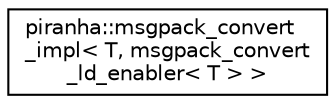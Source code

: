 digraph "Graphical Class Hierarchy"
{
  edge [fontname="Helvetica",fontsize="10",labelfontname="Helvetica",labelfontsize="10"];
  node [fontname="Helvetica",fontsize="10",shape=record];
  rankdir="LR";
  Node0 [label="piranha::msgpack_convert\l_impl\< T, msgpack_convert\l_ld_enabler\< T \> \>",height=0.2,width=0.4,color="black", fillcolor="white", style="filled",URL="$structpiranha_1_1msgpack__convert__impl_3_01_t_00_01msgpack__convert__ld__enabler_3_01_t_01_4_01_4.html",tooltip="Specialisation of piranha::msgpack_convert() for long double. "];
}
